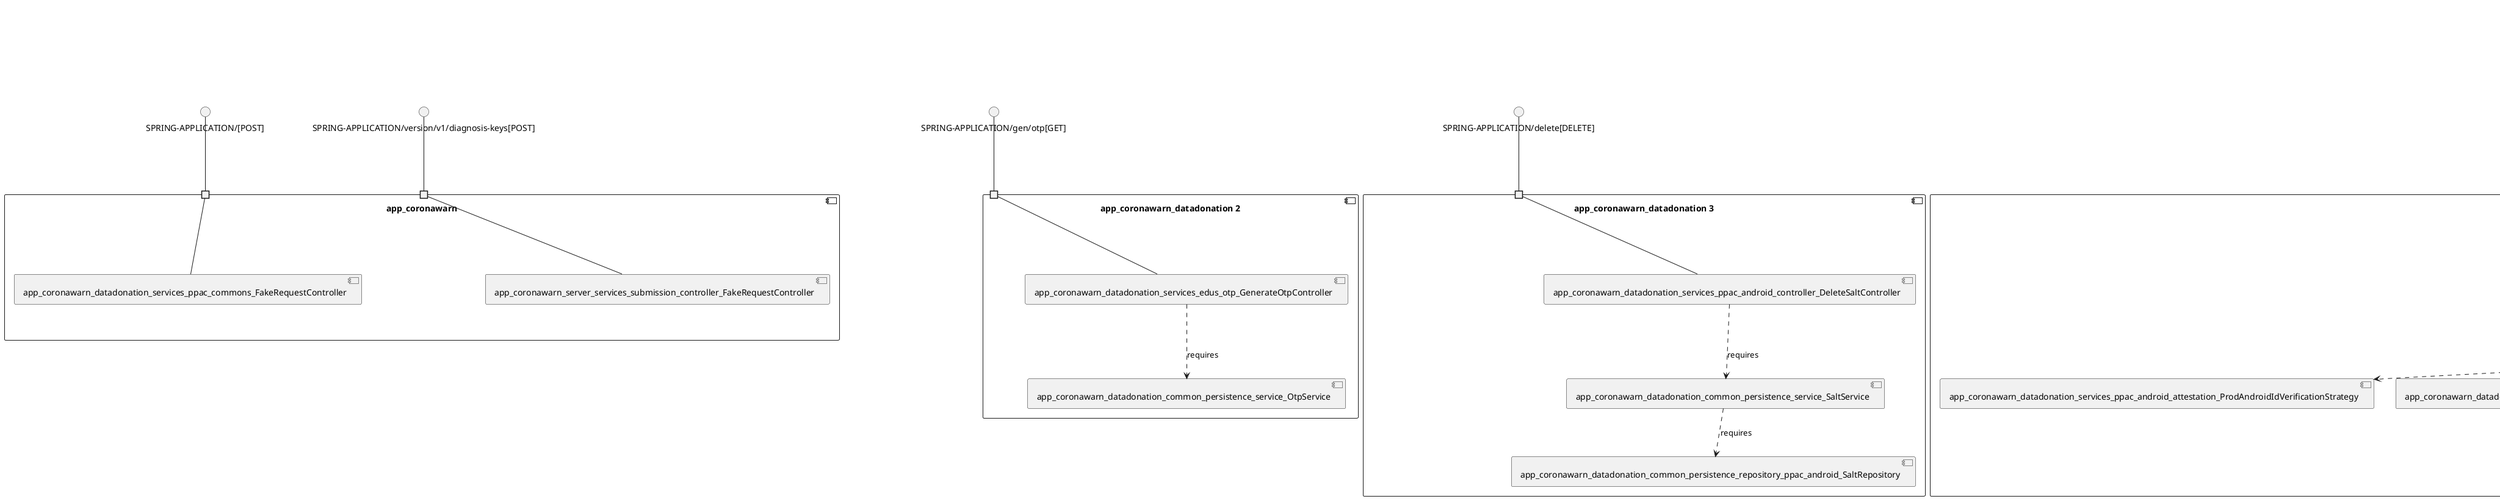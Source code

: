 @startuml
skinparam fixCircleLabelOverlapping true
skinparam componentStyle uml2
component "app_coronawarn\n\n\n\n\n\n" {
[app_coronawarn_datadonation_services_ppac_commons_FakeRequestController]
[app_coronawarn_server_services_submission_controller_FakeRequestController]
portin " " as app_coronawarn_requires_SPRING_APPLICATION_POST_
portin " " as app_coronawarn_requires_SPRING_APPLICATION_version_v1_diagnosis_keys_POST_
"app_coronawarn_requires_SPRING_APPLICATION_POST_"--[app_coronawarn_datadonation_services_ppac_commons_FakeRequestController]
"app_coronawarn_requires_SPRING_APPLICATION_version_v1_diagnosis_keys_POST_"--[app_coronawarn_server_services_submission_controller_FakeRequestController]
}
interface "SPRING-APPLICATION/[POST]" as interface.SPRING_APPLICATION_POST_
interface.SPRING_APPLICATION_POST_--"app_coronawarn_requires_SPRING_APPLICATION_POST_"
interface "SPRING-APPLICATION/version/v1/diagnosis-keys[POST]" as interface.SPRING_APPLICATION_version_v1_diagnosis_keys_POST_
interface.SPRING_APPLICATION_version_v1_diagnosis_keys_POST_--"app_coronawarn_requires_SPRING_APPLICATION_version_v1_diagnosis_keys_POST_"
component "app_coronawarn_datadonation\n\n\n\n\n\n" {
[app_coronawarn_datadonation_common_persistence_repository_DeviceTokenRepository]
[app_coronawarn_datadonation_services_ppac_ios_verification_devicetoken_DeviceTokenService]
[app_coronawarn_datadonation_services_ppac_ios_verification_devicetoken_DeviceTokenService]..>[app_coronawarn_datadonation_common_persistence_repository_DeviceTokenRepository] : requires
}
component "app_coronawarn_datadonation 2\n\n\n\n\n\n" {
[app_coronawarn_datadonation_services_edus_otp_GenerateOtpController]
[app_coronawarn_datadonation_common_persistence_service_OtpService]
portin " " as app_coronawarn_datadonation_2_requires_SPRING_APPLICATION_gen_otp_GET_
[app_coronawarn_datadonation_services_edus_otp_GenerateOtpController]..>[app_coronawarn_datadonation_common_persistence_service_OtpService] : requires
"app_coronawarn_datadonation_2_requires_SPRING_APPLICATION_gen_otp_GET_"--[app_coronawarn_datadonation_services_edus_otp_GenerateOtpController]
}
interface "SPRING-APPLICATION/gen/otp[GET]" as interface.SPRING_APPLICATION_gen_otp_GET_
interface.SPRING_APPLICATION_gen_otp_GET_--"app_coronawarn_datadonation_2_requires_SPRING_APPLICATION_gen_otp_GET_"
component "app_coronawarn_datadonation 3\n\n\n\n\n\n" {
[app_coronawarn_datadonation_services_ppac_android_controller_DeleteSaltController]
[app_coronawarn_datadonation_common_persistence_repository_ppac_android_SaltRepository]
[app_coronawarn_datadonation_common_persistence_service_SaltService]
portin " " as app_coronawarn_datadonation_3_requires_SPRING_APPLICATION_delete_DELETE_
[app_coronawarn_datadonation_services_ppac_android_controller_DeleteSaltController]..>[app_coronawarn_datadonation_common_persistence_service_SaltService] : requires
[app_coronawarn_datadonation_common_persistence_service_SaltService]..>[app_coronawarn_datadonation_common_persistence_repository_ppac_android_SaltRepository] : requires
"app_coronawarn_datadonation_3_requires_SPRING_APPLICATION_delete_DELETE_"--[app_coronawarn_datadonation_services_ppac_android_controller_DeleteSaltController]
}
interface "SPRING-APPLICATION/delete[DELETE]" as interface.SPRING_APPLICATION_delete_DELETE_
interface.SPRING_APPLICATION_delete_DELETE_--"app_coronawarn_datadonation_3_requires_SPRING_APPLICATION_delete_DELETE_"
component "app_coronawarn_datadonation 4\n\n\n\n\n\n" {
[app_coronawarn_datadonation_services_ppac_android_attestation_ProdSrsRateLimitVerificationStrategy]
[app_coronawarn_datadonation_services_ppac_android_controller_PpaDataRequestAndroidConverter]
[app_coronawarn_datadonation_common_persistence_repository_AndroidIdRepository]
[app_coronawarn_datadonation_services_ppac_android_attestation_TestSrsRateLimitVerificationStrategy]
[app_coronawarn_datadonation_services_ppac_android_controller_AndroidController]
[app_coronawarn_datadonation_services_ppac_android_attestation_DeviceAttestationVerifier]
[app_coronawarn_datadonation_common_persistence_service_AndroidIdService]
[app_coronawarn_datadonation_services_ppac_android_attestation_ProdAndroidIdVerificationStrategy]
[app_coronawarn_datadonation_services_ppac_android_controller_validation_PpaDataRequestAndroidValidator]
portin " " as app_coronawarn_datadonation_4_requires_SPRING_APPLICATION_dat_POST_2
portin " " as app_coronawarn_datadonation_4_requires_SPRING_APPLICATION_els_POST_
portin " " as app_coronawarn_datadonation_4_requires_SPRING_APPLICATION_srs_POST_2
portin " " as app_coronawarn_datadonation_4_requires_SPRING_APPLICATION_otp_POST_3
[app_coronawarn_datadonation_services_ppac_android_controller_AndroidController]..>[app_coronawarn_datadonation_services_ppac_android_controller_validation_PpaDataRequestAndroidValidator] : requires
[app_coronawarn_datadonation_services_ppac_android_controller_AndroidController]..>[app_coronawarn_datadonation_services_ppac_android_attestation_ProdAndroidIdVerificationStrategy] : requires
[app_coronawarn_datadonation_services_ppac_android_controller_AndroidController]..>[app_coronawarn_datadonation_services_ppac_android_attestation_TestSrsRateLimitVerificationStrategy] : requires
[app_coronawarn_datadonation_services_ppac_android_controller_AndroidController]..>[app_coronawarn_datadonation_services_ppac_android_attestation_DeviceAttestationVerifier] : requires
[app_coronawarn_datadonation_services_ppac_android_controller_AndroidController]..>[app_coronawarn_datadonation_services_ppac_android_attestation_ProdSrsRateLimitVerificationStrategy] : requires
[app_coronawarn_datadonation_services_ppac_android_controller_AndroidController]..>[app_coronawarn_datadonation_common_persistence_service_AndroidIdService] : requires
[app_coronawarn_datadonation_services_ppac_android_controller_AndroidController]..>[app_coronawarn_datadonation_services_ppac_android_controller_PpaDataRequestAndroidConverter] : requires
[app_coronawarn_datadonation_common_persistence_service_AndroidIdService]..>[app_coronawarn_datadonation_common_persistence_repository_AndroidIdRepository] : requires
"app_coronawarn_datadonation_4_requires_SPRING_APPLICATION_otp_POST_3"--[app_coronawarn_datadonation_services_ppac_android_controller_AndroidController]
"app_coronawarn_datadonation_4_requires_SPRING_APPLICATION_srs_POST_2"--[app_coronawarn_datadonation_services_ppac_android_controller_AndroidController]
"app_coronawarn_datadonation_4_requires_SPRING_APPLICATION_dat_POST_2"--[app_coronawarn_datadonation_services_ppac_android_controller_AndroidController]
"app_coronawarn_datadonation_4_requires_SPRING_APPLICATION_els_POST_"--[app_coronawarn_datadonation_services_ppac_android_controller_AndroidController]
}
interface "SPRING-APPLICATION/dat[POST]$2" as interface.SPRING_APPLICATION_dat_POST_2
interface.SPRING_APPLICATION_dat_POST_2--"app_coronawarn_datadonation_4_requires_SPRING_APPLICATION_dat_POST_2"
interface "SPRING-APPLICATION/els[POST]" as interface.SPRING_APPLICATION_els_POST_
interface.SPRING_APPLICATION_els_POST_--"app_coronawarn_datadonation_4_requires_SPRING_APPLICATION_els_POST_"
interface "SPRING-APPLICATION/otp[POST]$3" as interface.SPRING_APPLICATION_otp_POST_3
interface.SPRING_APPLICATION_otp_POST_3--"app_coronawarn_datadonation_4_requires_SPRING_APPLICATION_otp_POST_3"
interface "SPRING-APPLICATION/srs[POST]$2" as interface.SPRING_APPLICATION_srs_POST_2
interface.SPRING_APPLICATION_srs_POST_2--"app_coronawarn_datadonation_4_requires_SPRING_APPLICATION_srs_POST_2"
component "app_coronawarn_datadonation 5\n\n\n\n\n\n" {
[app_coronawarn_datadonation_services_ppac_otp_GenerateSrsOtpController]
[app_coronawarn_datadonation_common_persistence_service_SrsOtpService]
portin " " as app_coronawarn_datadonation_5_requires_SPRING_APPLICATION_gen_srs_GET_
[app_coronawarn_datadonation_services_ppac_otp_GenerateSrsOtpController]..>[app_coronawarn_datadonation_common_persistence_service_SrsOtpService] : requires
"app_coronawarn_datadonation_5_requires_SPRING_APPLICATION_gen_srs_GET_"--[app_coronawarn_datadonation_services_ppac_otp_GenerateSrsOtpController]
}
interface "SPRING-APPLICATION/gen/srs[GET]" as interface.SPRING_APPLICATION_gen_srs_GET_
interface.SPRING_APPLICATION_gen_srs_GET_--"app_coronawarn_datadonation_5_requires_SPRING_APPLICATION_gen_srs_GET_"
component "app_coronawarn_datadonation 6\n\n\n\n\n\n" {
[app_coronawarn_datadonation_common_persistence_service_ElsOtpService]
[app_coronawarn_datadonation_services_els_otp_GenerateElsOtpController]
portin " " as app_coronawarn_datadonation_6_requires_SPRING_APPLICATION_gen_els_GET_
[app_coronawarn_datadonation_services_els_otp_GenerateElsOtpController]..>[app_coronawarn_datadonation_common_persistence_service_ElsOtpService] : requires
"app_coronawarn_datadonation_6_requires_SPRING_APPLICATION_gen_els_GET_"--[app_coronawarn_datadonation_services_els_otp_GenerateElsOtpController]
}
interface "SPRING-APPLICATION/gen/els[GET]" as interface.SPRING_APPLICATION_gen_els_GET_
interface.SPRING_APPLICATION_gen_els_GET_--"app_coronawarn_datadonation_6_requires_SPRING_APPLICATION_gen_els_GET_"
component "app_coronawarn_datadonation_common_persistence\n\n\n\n\n\n" {
[app_coronawarn_datadonation_common_persistence_repository_metrics_ExposureRiskMetadataRepository]
[app_coronawarn_datadonation_common_persistence_service_PpaDataService]
[app_coronawarn_datadonation_common_persistence_repository_metrics_ClientMetadataRepository]
[app_coronawarn_datadonation_common_persistence_repository_metrics_TestResultMetadataRepository]
[app_coronawarn_datadonation_common_persistence_repository_metrics_KeySubmissionMetadataWithUserMetadataRepository]
[app_coronawarn_datadonation_common_persistence_repository_metrics_SummarizedExposureWindowsWithUserMetadataRepository]
[app_coronawarn_datadonation_common_persistence_repository_metrics_UserMetadataRepository]
[app_coronawarn_datadonation_common_persistence_repository_metrics_ExposureWindowRepository]
[app_coronawarn_datadonation_common_persistence_repository_metrics_KeySubmissionMetadataWithClientMetadataRepository]
[app_coronawarn_datadonation_common_persistence_repository_metrics_ExposureWindowTestResultsRepository]
[app_coronawarn_datadonation_common_persistence_service_PpaDataService]..>[app_coronawarn_datadonation_common_persistence_repository_metrics_UserMetadataRepository] : requires
[app_coronawarn_datadonation_common_persistence_service_PpaDataService]..>[app_coronawarn_datadonation_common_persistence_repository_metrics_ExposureWindowTestResultsRepository] : requires
[app_coronawarn_datadonation_common_persistence_service_PpaDataService]..>[app_coronawarn_datadonation_common_persistence_repository_metrics_ExposureRiskMetadataRepository] : requires
[app_coronawarn_datadonation_common_persistence_service_PpaDataService]..>[app_coronawarn_datadonation_common_persistence_repository_metrics_ExposureWindowRepository] : requires
[app_coronawarn_datadonation_common_persistence_service_PpaDataService]..>[app_coronawarn_datadonation_common_persistence_repository_metrics_KeySubmissionMetadataWithClientMetadataRepository] : requires
[app_coronawarn_datadonation_common_persistence_service_PpaDataService]..>[app_coronawarn_datadonation_common_persistence_repository_metrics_KeySubmissionMetadataWithUserMetadataRepository] : requires
[app_coronawarn_datadonation_common_persistence_service_PpaDataService]..>[app_coronawarn_datadonation_common_persistence_repository_metrics_TestResultMetadataRepository] : requires
[app_coronawarn_datadonation_common_persistence_service_PpaDataService]..>[app_coronawarn_datadonation_common_persistence_repository_metrics_ClientMetadataRepository] : requires
[app_coronawarn_datadonation_common_persistence_service_PpaDataService]..>[app_coronawarn_datadonation_common_persistence_repository_metrics_SummarizedExposureWindowsWithUserMetadataRepository] : requires
}
component "app_coronawarn_datadonation_services_edus_otp_OtpController\n\n\n\n\n\n" {
[app_coronawarn_datadonation_services_edus_otp_OtpController]
portin " " as app_coronawarn_datadonation_services_edus_otp_OtpController_requires_SPRING_APPLICATION_otp_POST_
"app_coronawarn_datadonation_services_edus_otp_OtpController_requires_SPRING_APPLICATION_otp_POST_"--[app_coronawarn_datadonation_services_edus_otp_OtpController]
}
interface "SPRING-APPLICATION/otp[POST]" as interface.SPRING_APPLICATION_otp_POST_
interface.SPRING_APPLICATION_otp_POST_--"app_coronawarn_datadonation_services_edus_otp_OtpController_requires_SPRING_APPLICATION_otp_POST_"
component "app_coronawarn_datadonation_services_els_otp_ElsOtpController\n\n\n\n\n\n" {
[app_coronawarn_datadonation_services_els_otp_ElsOtpController]
portin " " as app_coronawarn_datadonation_services_els_otp_ElsOtpController_requires_SPRING_APPLICATION_els_POST_3
"app_coronawarn_datadonation_services_els_otp_ElsOtpController_requires_SPRING_APPLICATION_els_POST_3"--[app_coronawarn_datadonation_services_els_otp_ElsOtpController]
}
interface "SPRING-APPLICATION/els[POST]$3" as interface.SPRING_APPLICATION_els_POST_3
interface.SPRING_APPLICATION_els_POST_3--"app_coronawarn_datadonation_services_els_otp_ElsOtpController_requires_SPRING_APPLICATION_els_POST_3"
component "app_coronawarn_datadonation_services_ppac_ios\n\n\n\n\n\n" {
[app_coronawarn_datadonation_services_ppac_ios_controller_IosController]
[app_coronawarn_datadonation_services_ppac_ios_controller_PpaDataRequestIosConverter]
[app_coronawarn_datadonation_services_ppac_ios_verification_PpacProcessor]
portin " " as app_coronawarn_datadonation_services_ppac_ios_requires_SPRING_APPLICATION_otp_POST_2
portin " " as app_coronawarn_datadonation_services_ppac_ios_requires_SPRING_APPLICATION_srs_POST_3
portin " " as app_coronawarn_datadonation_services_ppac_ios_requires_SPRING_APPLICATION_dat_POST_
portin " " as app_coronawarn_datadonation_services_ppac_ios_requires_SPRING_APPLICATION_els_POST_2
[app_coronawarn_datadonation_services_ppac_ios_controller_IosController]..>[app_coronawarn_datadonation_services_ppac_ios_verification_PpacProcessor] : requires
[app_coronawarn_datadonation_services_ppac_ios_controller_IosController]..>[app_coronawarn_datadonation_services_ppac_ios_controller_PpaDataRequestIosConverter] : requires
"app_coronawarn_datadonation_services_ppac_ios_requires_SPRING_APPLICATION_dat_POST_"--[app_coronawarn_datadonation_services_ppac_ios_controller_IosController]
"app_coronawarn_datadonation_services_ppac_ios_requires_SPRING_APPLICATION_srs_POST_3"--[app_coronawarn_datadonation_services_ppac_ios_controller_IosController]
"app_coronawarn_datadonation_services_ppac_ios_requires_SPRING_APPLICATION_otp_POST_2"--[app_coronawarn_datadonation_services_ppac_ios_controller_IosController]
"app_coronawarn_datadonation_services_ppac_ios_requires_SPRING_APPLICATION_els_POST_2"--[app_coronawarn_datadonation_services_ppac_ios_controller_IosController]
}
interface "SPRING-APPLICATION/dat[POST]" as interface.SPRING_APPLICATION_dat_POST_
interface.SPRING_APPLICATION_dat_POST_--"app_coronawarn_datadonation_services_ppac_ios_requires_SPRING_APPLICATION_dat_POST_"
interface "SPRING-APPLICATION/els[POST]$2" as interface.SPRING_APPLICATION_els_POST_2
interface.SPRING_APPLICATION_els_POST_2--"app_coronawarn_datadonation_services_ppac_ios_requires_SPRING_APPLICATION_els_POST_2"
interface "SPRING-APPLICATION/otp[POST]$2" as interface.SPRING_APPLICATION_otp_POST_2
interface.SPRING_APPLICATION_otp_POST_2--"app_coronawarn_datadonation_services_ppac_ios_requires_SPRING_APPLICATION_otp_POST_2"
interface "SPRING-APPLICATION/srs[POST]$3" as interface.SPRING_APPLICATION_srs_POST_3
interface.SPRING_APPLICATION_srs_POST_3--"app_coronawarn_datadonation_services_ppac_ios_requires_SPRING_APPLICATION_srs_POST_3"
component "app_coronawarn_datadonation_services_srs_otp_SrsOtpController\n\n\n\n\n\n" {
[app_coronawarn_datadonation_services_srs_otp_SrsOtpController]
portin " " as app_coronawarn_datadonation_services_srs_otp_SrsOtpController_requires_SPRING_APPLICATION_srs_POST_
"app_coronawarn_datadonation_services_srs_otp_SrsOtpController_requires_SPRING_APPLICATION_srs_POST_"--[app_coronawarn_datadonation_services_srs_otp_SrsOtpController]
}
interface "SPRING-APPLICATION/srs[POST]" as interface.SPRING_APPLICATION_srs_POST_
interface.SPRING_APPLICATION_srs_POST_--"app_coronawarn_datadonation_services_srs_otp_SrsOtpController_requires_SPRING_APPLICATION_srs_POST_"
component "app_coronawarn_dcc\n\n\n\n\n\n" {
[app_coronawarn_dcc_service_LabIdClaimService]
[app_coronawarn_dcc_repository_LabIdClaimRepository]
[app_coronawarn_dcc_service_LabIdClaimCleanupService]
[app_coronawarn_dcc_service_LabIdClaimService]..>[app_coronawarn_dcc_repository_LabIdClaimRepository] : requires
[app_coronawarn_dcc_service_LabIdClaimCleanupService]..>[app_coronawarn_dcc_repository_LabIdClaimRepository] : requires
}
component "app_coronawarn_dcc 2\n\n\n\n\n\n" {
[app_coronawarn_dcc_service_DccRegistrationCleanupService]
[app_coronawarn_dcc_repository_DccRegistrationRepository]
[app_coronawarn_dcc_service_DccRegistrationService]
[app_coronawarn_dcc_service_DccRegistrationCleanupService]..>[app_coronawarn_dcc_repository_DccRegistrationRepository] : requires
[app_coronawarn_dcc_service_DccRegistrationService]..>[app_coronawarn_dcc_repository_DccRegistrationRepository] : requires
}
component "app_coronawarn_dcc_controller_ExternalDccClaimController\n\n\n\n\n\n" {
[app_coronawarn_dcc_controller_ExternalDccClaimController]
portin " " as app_coronawarn_dcc_controller_ExternalDccClaimController_requires_SPRING_APPLICATION_version_v1_dcc_POST_
"app_coronawarn_dcc_controller_ExternalDccClaimController_requires_SPRING_APPLICATION_version_v1_dcc_POST_"--[app_coronawarn_dcc_controller_ExternalDccClaimController]
}
interface "SPRING-APPLICATION/version/v1/dcc[POST]" as interface.SPRING_APPLICATION_version_v1_dcc_POST_
interface.SPRING_APPLICATION_version_v1_dcc_POST_--"app_coronawarn_dcc_controller_ExternalDccClaimController_requires_SPRING_APPLICATION_version_v1_dcc_POST_"
component "app_coronawarn_dcc_controller_ExternalPublicKeyController\n\n\n\n\n\n" {
[app_coronawarn_dcc_controller_ExternalPublicKeyController]
portin " " as app_coronawarn_dcc_controller_ExternalPublicKeyController_requires_SPRING_APPLICATION_version_v1_publicKey_POST_
"app_coronawarn_dcc_controller_ExternalPublicKeyController_requires_SPRING_APPLICATION_version_v1_publicKey_POST_"--[app_coronawarn_dcc_controller_ExternalPublicKeyController]
}
interface "SPRING-APPLICATION/version/v1/publicKey[POST]" as interface.SPRING_APPLICATION_version_v1_publicKey_POST_
interface.SPRING_APPLICATION_version_v1_publicKey_POST_--"app_coronawarn_dcc_controller_ExternalPublicKeyController_requires_SPRING_APPLICATION_version_v1_publicKey_POST_"
component "app_coronawarn_dcc_controller_InternalDccController\n\n\n\n\n\n" {
[app_coronawarn_dcc_controller_InternalDccController]
portin " " as app_coronawarn_dcc_controller_InternalDccController_requires_SPRING_APPLICATION_version_v1_test_dcc_POST_
"app_coronawarn_dcc_controller_InternalDccController_requires_SPRING_APPLICATION_version_v1_test_dcc_POST_"--[app_coronawarn_dcc_controller_InternalDccController]
}
interface "SPRING-APPLICATION/version/v1/test/*/dcc[POST]" as interface.SPRING_APPLICATION_version_v1_test_dcc_POST_
interface.SPRING_APPLICATION_version_v1_test_dcc_POST_--"app_coronawarn_dcc_controller_InternalDccController_requires_SPRING_APPLICATION_version_v1_test_dcc_POST_"
component "app_coronawarn_dcc_controller_InternalLabIdClaimController\n\n\n\n\n\n" {
[app_coronawarn_dcc_controller_InternalLabIdClaimController]
portin " " as app_coronawarn_dcc_controller_InternalLabIdClaimController_requires_SPRING_APPLICATION_version_v1_labId_POST_
"app_coronawarn_dcc_controller_InternalLabIdClaimController_requires_SPRING_APPLICATION_version_v1_labId_POST_"--[app_coronawarn_dcc_controller_InternalLabIdClaimController]
}
interface "SPRING-APPLICATION/version/v1/labId[POST]" as interface.SPRING_APPLICATION_version_v1_labId_POST_
interface.SPRING_APPLICATION_version_v1_labId_POST_--"app_coronawarn_dcc_controller_InternalLabIdClaimController_requires_SPRING_APPLICATION_version_v1_labId_POST_"
component "app_coronawarn_dcc_controller_InternalPublicKeyController\n\n\n\n\n\n" {
[app_coronawarn_dcc_controller_InternalPublicKeyController]
portin " " as app_coronawarn_dcc_controller_InternalPublicKeyController_requires_SPRING_APPLICATION_version_v1_publicKey_search_GET_
"app_coronawarn_dcc_controller_InternalPublicKeyController_requires_SPRING_APPLICATION_version_v1_publicKey_search_GET_"--[app_coronawarn_dcc_controller_InternalPublicKeyController]
}
interface "SPRING-APPLICATION/version/v1/publicKey/search[GET]" as interface.SPRING_APPLICATION_version_v1_publicKey_search_GET_
interface.SPRING_APPLICATION_version_v1_publicKey_search_GET_--"app_coronawarn_dcc_controller_InternalPublicKeyController_requires_SPRING_APPLICATION_version_v1_publicKey_search_GET_"
component "app_coronawarn_dcc_service_DccService\n\n\n\n\n\n" {
[app_coronawarn_dcc_service_DccService]
}
component "app_coronawarn_logupload\n\n\n\n\n\n" {
[app_coronawarn_logupload_service_LogCleanupService]
[app_coronawarn_logupload_service_FileStorageService]
[app_coronawarn_logupload_service_LogService]
[app_coronawarn_logupload_repository_LogRepository]
[app_coronawarn_logupload_service_FileStorageService]..>[app_coronawarn_logupload_repository_LogRepository] : requires
[app_coronawarn_logupload_service_LogCleanupService]..>[app_coronawarn_logupload_repository_LogRepository] : requires
[app_coronawarn_logupload_service_LogService]..>[app_coronawarn_logupload_repository_LogRepository] : requires
}
component "app_coronawarn_logupload_controller_LogDownloadApiController\n\n\n\n\n\n" {
[app_coronawarn_logupload_controller_LogDownloadApiController]
portin " " as app_coronawarn_logupload_controller_LogDownloadApiController_requires_SPRING_APPLICATION_portal_api_logs_GET_
"app_coronawarn_logupload_controller_LogDownloadApiController_requires_SPRING_APPLICATION_portal_api_logs_GET_"--[app_coronawarn_logupload_controller_LogDownloadApiController]
}
interface "SPRING-APPLICATION/portal/api/logs[GET]" as interface.SPRING_APPLICATION_portal_api_logs_GET_
interface.SPRING_APPLICATION_portal_api_logs_GET_--"app_coronawarn_logupload_controller_LogDownloadApiController_requires_SPRING_APPLICATION_portal_api_logs_GET_"
component "app_coronawarn_logupload_controller_LogUploadApiController\n\n\n\n\n\n" {
[app_coronawarn_logupload_controller_LogUploadApiController]
portin " " as app_coronawarn_logupload_controller_LogUploadApiController_requires_SPRING_APPLICATION_api_logs_POST_
"app_coronawarn_logupload_controller_LogUploadApiController_requires_SPRING_APPLICATION_api_logs_POST_"--[app_coronawarn_logupload_controller_LogUploadApiController]
}
interface "SPRING-APPLICATION/api/logs[POST]" as interface.SPRING_APPLICATION_api_logs_POST_
interface.SPRING_APPLICATION_api_logs_POST_--"app_coronawarn_logupload_controller_LogUploadApiController_requires_SPRING_APPLICATION_api_logs_POST_"
component "app_coronawarn_logupload_controller_LogUploadErrorController\n\n\n\n\n\n" {
[app_coronawarn_logupload_controller_LogUploadErrorController]
portin " " as app_coronawarn_logupload_controller_LogUploadErrorController_requires_SPRING_APPLICATION_error_2
"app_coronawarn_logupload_controller_LogUploadErrorController_requires_SPRING_APPLICATION_error_2"--[app_coronawarn_logupload_controller_LogUploadErrorController]
}
interface "SPRING-APPLICATION/error$2" as interface.SPRING_APPLICATION_error_2
interface.SPRING_APPLICATION_error_2--"app_coronawarn_logupload_controller_LogUploadErrorController_requires_SPRING_APPLICATION_error_2"
component "app_coronawarn_logupload_controller_LogUploadPortalController\n\n\n\n\n\n" {
[app_coronawarn_logupload_controller_LogUploadPortalController]
portin " " as app_coronawarn_logupload_controller_LogUploadPortalController_requires_SPRING_APPLICATION_GET_
portin " " as app_coronawarn_logupload_controller_LogUploadPortalController_requires_SPRING_APPLICATION_portal_logout_POST_
portin " " as app_coronawarn_logupload_controller_LogUploadPortalController_requires_SPRING_APPLICATION_portal_start_GET_
portin " " as app_coronawarn_logupload_controller_LogUploadPortalController_requires_SPRING_APPLICATION_portal_search_POST_
"app_coronawarn_logupload_controller_LogUploadPortalController_requires_SPRING_APPLICATION_portal_search_POST_"--[app_coronawarn_logupload_controller_LogUploadPortalController]
"app_coronawarn_logupload_controller_LogUploadPortalController_requires_SPRING_APPLICATION_portal_logout_POST_"--[app_coronawarn_logupload_controller_LogUploadPortalController]
"app_coronawarn_logupload_controller_LogUploadPortalController_requires_SPRING_APPLICATION_GET_"--[app_coronawarn_logupload_controller_LogUploadPortalController]
"app_coronawarn_logupload_controller_LogUploadPortalController_requires_SPRING_APPLICATION_portal_start_GET_"--[app_coronawarn_logupload_controller_LogUploadPortalController]
}
interface "SPRING-APPLICATION/[GET]" as interface.SPRING_APPLICATION_GET_
interface.SPRING_APPLICATION_GET_--"app_coronawarn_logupload_controller_LogUploadPortalController_requires_SPRING_APPLICATION_GET_"
interface "SPRING-APPLICATION/portal/logout[POST]" as interface.SPRING_APPLICATION_portal_logout_POST_
interface.SPRING_APPLICATION_portal_logout_POST_--"app_coronawarn_logupload_controller_LogUploadPortalController_requires_SPRING_APPLICATION_portal_logout_POST_"
interface "SPRING-APPLICATION/portal/search[POST]" as interface.SPRING_APPLICATION_portal_search_POST_
interface.SPRING_APPLICATION_portal_search_POST_--"app_coronawarn_logupload_controller_LogUploadPortalController_requires_SPRING_APPLICATION_portal_search_POST_"
interface "SPRING-APPLICATION/portal/start[GET]" as interface.SPRING_APPLICATION_portal_start_GET_
interface.SPRING_APPLICATION_portal_start_GET_--"app_coronawarn_logupload_controller_LogUploadPortalController_requires_SPRING_APPLICATION_portal_start_GET_"
component "app_coronawarn_server_services_callback_controller_CallbackController\n\n\n\n\n\n" {
[app_coronawarn_server_services_callback_controller_CallbackController]
portin " " as app_coronawarn_server_services_callback_controller_CallbackController_requires_SPRING_APPLICATION_version_v1_callback_GET_
"app_coronawarn_server_services_callback_controller_CallbackController_requires_SPRING_APPLICATION_version_v1_callback_GET_"--[app_coronawarn_server_services_callback_controller_CallbackController]
}
interface "SPRING-APPLICATION/version/v1/callback[GET]" as interface.SPRING_APPLICATION_version_v1_callback_GET_
interface.SPRING_APPLICATION_version_v1_callback_GET_--"app_coronawarn_server_services_callback_controller_CallbackController_requires_SPRING_APPLICATION_version_v1_callback_GET_"
component "app_coronawarn_server_services_submission_controller_SubmissionController\n\n\n\n\n\n" {
[app_coronawarn_server_services_submission_controller_SubmissionController]
portin " " as app_coronawarn_server_services_submission_controller_SubmissionController_requires_SPRING_APPLICATION_version_v1_submission_on_behalf_POST_
portin " " as app_coronawarn_server_services_submission_controller_SubmissionController_requires_SPRING_APPLICATION_version_v1_diagnosis_keys_POST_2
"app_coronawarn_server_services_submission_controller_SubmissionController_requires_SPRING_APPLICATION_version_v1_diagnosis_keys_POST_2"--[app_coronawarn_server_services_submission_controller_SubmissionController]
"app_coronawarn_server_services_submission_controller_SubmissionController_requires_SPRING_APPLICATION_version_v1_submission_on_behalf_POST_"--[app_coronawarn_server_services_submission_controller_SubmissionController]
}
interface "SPRING-APPLICATION/version/v1/diagnosis-keys[POST]$2" as interface.SPRING_APPLICATION_version_v1_diagnosis_keys_POST_2
interface.SPRING_APPLICATION_version_v1_diagnosis_keys_POST_2--"app_coronawarn_server_services_submission_controller_SubmissionController_requires_SPRING_APPLICATION_version_v1_diagnosis_keys_POST_2"
interface "SPRING-APPLICATION/version/v1/submission-on-behalf[POST]" as interface.SPRING_APPLICATION_version_v1_submission_on_behalf_POST_
interface.SPRING_APPLICATION_version_v1_submission_on_behalf_POST_--"app_coronawarn_server_services_submission_controller_SubmissionController_requires_SPRING_APPLICATION_version_v1_submission_on_behalf_POST_"
component "app_coronawarn_server_services_submission_verification_SrsOtpVerifier\n\n\n\n\n\n" {
[app_coronawarn_server_services_submission_verification_SrsOtpVerifier]
}
component "app_coronawarn_server_services_submission_verification_TanVerifier\n\n\n\n\n\n" {
[app_coronawarn_server_services_submission_verification_TanVerifier]
}
component "app_coronawarn_testresult\n\n\n\n\n\n" {
[app_coronawarn_testresult_service_TestResultService]
[app_coronawarn_testresult_TestResultRepository]
[app_coronawarn_testresult_service_TestResultService]..>[app_coronawarn_testresult_TestResultRepository] : requires
}
component "app_coronawarn_testresult_TestResultController\n\n\n\n\n\n" {
[app_coronawarn_testresult_TestResultController]
portin " " as app_coronawarn_testresult_TestResultController_requires_SPRING_APPLICATION_api_v1
"app_coronawarn_testresult_TestResultController_requires_SPRING_APPLICATION_api_v1"--[app_coronawarn_testresult_TestResultController]
}
interface "SPRING-APPLICATION/api/v1" as interface.SPRING_APPLICATION_api_v1
interface.SPRING_APPLICATION_api_v1--"app_coronawarn_testresult_TestResultController_requires_SPRING_APPLICATION_api_v1"
component "app_coronawarn_verification_controller_ExternalTanController\n\n\n\n\n\n" {
[app_coronawarn_verification_controller_ExternalTanController]
portin " " as app_coronawarn_verification_controller_ExternalTanController_requires_SPRING_APPLICATION_version_v1_tan_POST_
"app_coronawarn_verification_controller_ExternalTanController_requires_SPRING_APPLICATION_version_v1_tan_POST_"--[app_coronawarn_verification_controller_ExternalTanController]
}
interface "SPRING-APPLICATION/version/v1/tan[POST]" as interface.SPRING_APPLICATION_version_v1_tan_POST_
interface.SPRING_APPLICATION_version_v1_tan_POST_--"app_coronawarn_verification_controller_ExternalTanController_requires_SPRING_APPLICATION_version_v1_tan_POST_"
component "app_coronawarn_verification_controller_ExternalTestStateController\n\n\n\n\n\n" {
[app_coronawarn_verification_controller_ExternalTestStateController]
portin " " as app_coronawarn_verification_controller_ExternalTestStateController_requires_SPRING_APPLICATION_version_v1_testresult_POST_2
"app_coronawarn_verification_controller_ExternalTestStateController_requires_SPRING_APPLICATION_version_v1_testresult_POST_2"--[app_coronawarn_verification_controller_ExternalTestStateController]
}
interface "SPRING-APPLICATION/version/v1/testresult[POST]$2" as interface.SPRING_APPLICATION_version_v1_testresult_POST_2
interface.SPRING_APPLICATION_version_v1_testresult_POST_2--"app_coronawarn_verification_controller_ExternalTestStateController_requires_SPRING_APPLICATION_version_v1_testresult_POST_2"
component "app_coronawarn_verification_controller_ExternalTokenController\n\n\n\n\n\n" {
[app_coronawarn_verification_controller_ExternalTokenController]
portin " " as app_coronawarn_verification_controller_ExternalTokenController_requires_SPRING_APPLICATION_version_v1_registrationToken_POST_
"app_coronawarn_verification_controller_ExternalTokenController_requires_SPRING_APPLICATION_version_v1_registrationToken_POST_"--[app_coronawarn_verification_controller_ExternalTokenController]
}
interface "SPRING-APPLICATION/version/v1/registrationToken[POST]" as interface.SPRING_APPLICATION_version_v1_registrationToken_POST_
interface.SPRING_APPLICATION_version_v1_registrationToken_POST_--"app_coronawarn_verification_controller_ExternalTokenController_requires_SPRING_APPLICATION_version_v1_registrationToken_POST_"
component "app_coronawarn_verification_controller_InternalTanController\n\n\n\n\n\n" {
[app_coronawarn_verification_controller_InternalTanController]
portin " " as app_coronawarn_verification_controller_InternalTanController_requires_SPRING_APPLICATION_version_v1_tan_teletan_POST_
portin " " as app_coronawarn_verification_controller_InternalTanController_requires_SPRING_APPLICATION_version_v1_tan_verify_POST_
"app_coronawarn_verification_controller_InternalTanController_requires_SPRING_APPLICATION_version_v1_tan_verify_POST_"--[app_coronawarn_verification_controller_InternalTanController]
"app_coronawarn_verification_controller_InternalTanController_requires_SPRING_APPLICATION_version_v1_tan_teletan_POST_"--[app_coronawarn_verification_controller_InternalTanController]
}
interface "SPRING-APPLICATION/version/v1/tan/teletan[POST]" as interface.SPRING_APPLICATION_version_v1_tan_teletan_POST_
interface.SPRING_APPLICATION_version_v1_tan_teletan_POST_--"app_coronawarn_verification_controller_InternalTanController_requires_SPRING_APPLICATION_version_v1_tan_teletan_POST_"
interface "SPRING-APPLICATION/version/v1/tan/verify[POST]" as interface.SPRING_APPLICATION_version_v1_tan_verify_POST_
interface.SPRING_APPLICATION_version_v1_tan_verify_POST_--"app_coronawarn_verification_controller_InternalTanController_requires_SPRING_APPLICATION_version_v1_tan_verify_POST_"
component "app_coronawarn_verification_controller_InternalTestStateController\n\n\n\n\n\n" {
[app_coronawarn_verification_controller_InternalTestStateController]
portin " " as app_coronawarn_verification_controller_InternalTestStateController_requires_SPRING_APPLICATION_version_v1_testresult_POST_
"app_coronawarn_verification_controller_InternalTestStateController_requires_SPRING_APPLICATION_version_v1_testresult_POST_"--[app_coronawarn_verification_controller_InternalTestStateController]
}
interface "SPRING-APPLICATION/version/v1/testresult[POST]" as interface.SPRING_APPLICATION_version_v1_testresult_POST_
interface.SPRING_APPLICATION_version_v1_testresult_POST_--"app_coronawarn_verification_controller_InternalTestStateController_requires_SPRING_APPLICATION_version_v1_testresult_POST_"
component "app_coronawarn_verification_portal_controller_VerificationPortalController\n\n\n\n\n\n" {
[app_coronawarn_verification_portal_controller_VerificationPortalController]
portin " " as app_coronawarn_verification_portal_controller_VerificationPortalController_requires_SPRING_APPLICATION_cwa
"app_coronawarn_verification_portal_controller_VerificationPortalController_requires_SPRING_APPLICATION_cwa"--[app_coronawarn_verification_portal_controller_VerificationPortalController]
}
interface "SPRING-APPLICATION/cwa" as interface.SPRING_APPLICATION_cwa
interface.SPRING_APPLICATION_cwa--"app_coronawarn_verification_portal_controller_VerificationPortalController_requires_SPRING_APPLICATION_cwa"
component "app_coronawarn_verification_portal_controller_VerificationPortalErrorController\n\n\n\n\n\n" {
[app_coronawarn_verification_portal_controller_VerificationPortalErrorController]
portin " " as app_coronawarn_verification_portal_controller_VerificationPortalErrorController_requires_SPRING_APPLICATION_error
"app_coronawarn_verification_portal_controller_VerificationPortalErrorController_requires_SPRING_APPLICATION_error"--[app_coronawarn_verification_portal_controller_VerificationPortalErrorController]
}
interface "SPRING-APPLICATION/error" as interface.SPRING_APPLICATION_error
interface.SPRING_APPLICATION_error--"app_coronawarn_verification_portal_controller_VerificationPortalErrorController_requires_SPRING_APPLICATION_error"
component "app_coronawarn_verification_portal_service_HealthAuthorityService\n\n\n\n\n\n" {
[app_coronawarn_verification_portal_service_HealthAuthorityService]
}
component "app_coronawarn_verification_portal_service_TeleTanService\n\n\n\n\n\n" {
[app_coronawarn_verification_portal_service_TeleTanService]
}
component "app_coronawarn_verification_service_FakeRequestService\n\n\n\n\n\n" {
[app_coronawarn_verification_service_FakeRequestService]
}
[app_coronawarn_logupload_service_OtpService]

@enduml
